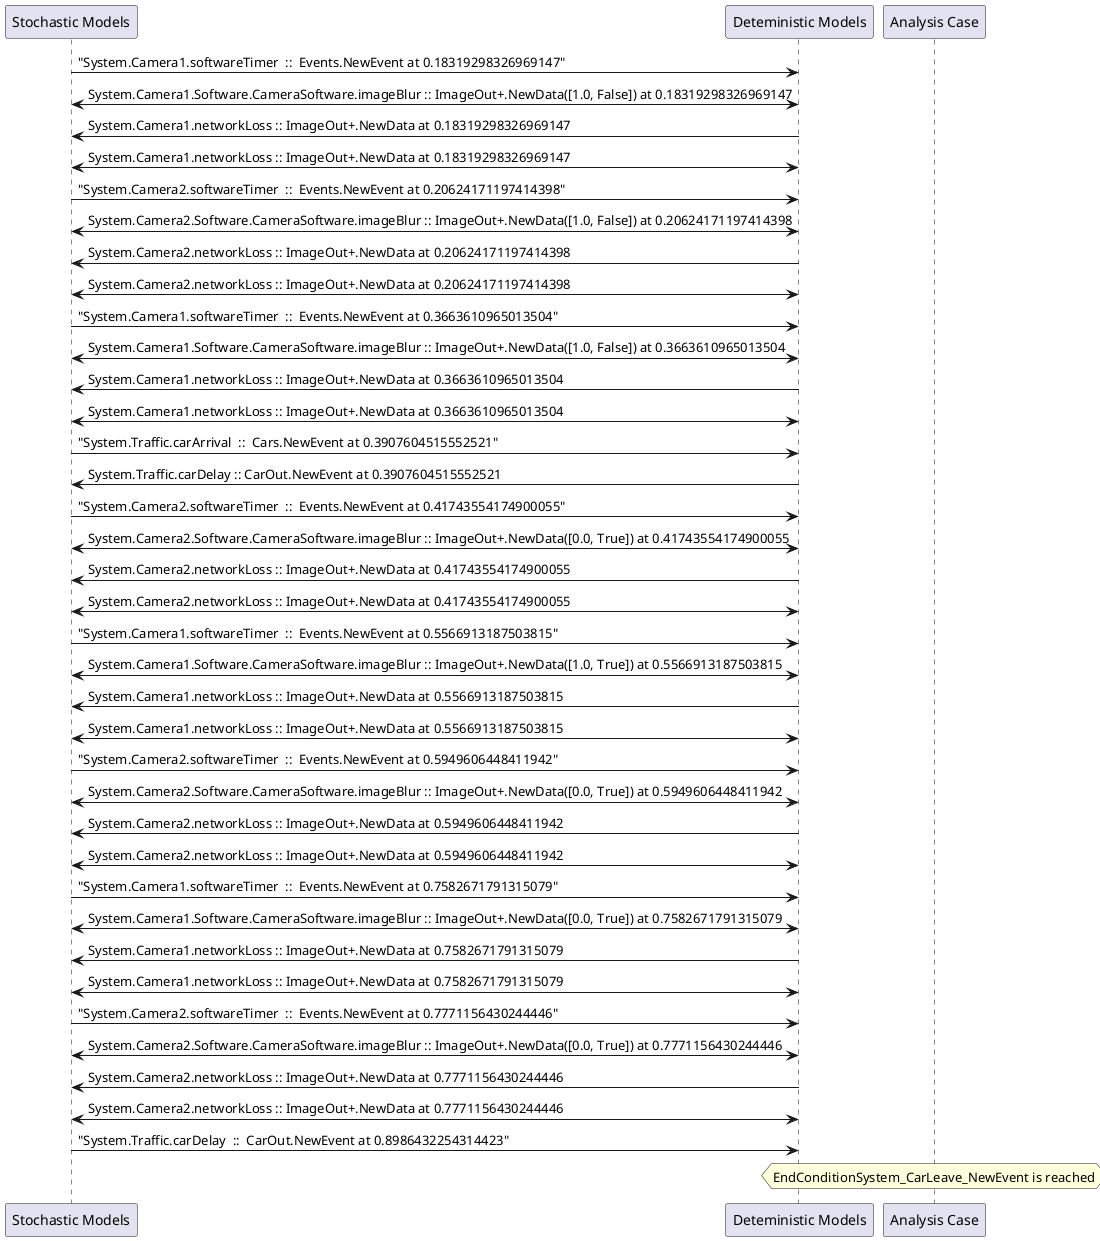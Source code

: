 
	@startuml
	participant "Stochastic Models" as stochmodel
	participant "Deteministic Models" as detmodel
	participant "Analysis Case" as analysis
	{25899_stop} stochmodel -> detmodel : "System.Camera1.softwareTimer  ::  Events.NewEvent at 0.18319298326969147"
detmodel <-> stochmodel : System.Camera1.Software.CameraSoftware.imageBlur :: ImageOut+.NewData([1.0, False]) at 0.18319298326969147
detmodel -> stochmodel : System.Camera1.networkLoss :: ImageOut+.NewData at 0.18319298326969147
detmodel <-> stochmodel : System.Camera1.networkLoss :: ImageOut+.NewData at 0.18319298326969147
{25915_stop} stochmodel -> detmodel : "System.Camera2.softwareTimer  ::  Events.NewEvent at 0.20624171197414398"
detmodel <-> stochmodel : System.Camera2.Software.CameraSoftware.imageBlur :: ImageOut+.NewData([1.0, False]) at 0.20624171197414398
detmodel -> stochmodel : System.Camera2.networkLoss :: ImageOut+.NewData at 0.20624171197414398
detmodel <-> stochmodel : System.Camera2.networkLoss :: ImageOut+.NewData at 0.20624171197414398
{25900_stop} stochmodel -> detmodel : "System.Camera1.softwareTimer  ::  Events.NewEvent at 0.3663610965013504"
detmodel <-> stochmodel : System.Camera1.Software.CameraSoftware.imageBlur :: ImageOut+.NewData([1.0, False]) at 0.3663610965013504
detmodel -> stochmodel : System.Camera1.networkLoss :: ImageOut+.NewData at 0.3663610965013504
detmodel <-> stochmodel : System.Camera1.networkLoss :: ImageOut+.NewData at 0.3663610965013504
{25931_stop} stochmodel -> detmodel : "System.Traffic.carArrival  ::  Cars.NewEvent at 0.3907604515552521"
{25940_start} detmodel -> stochmodel : System.Traffic.carDelay :: CarOut.NewEvent at 0.3907604515552521
{25916_stop} stochmodel -> detmodel : "System.Camera2.softwareTimer  ::  Events.NewEvent at 0.41743554174900055"
detmodel <-> stochmodel : System.Camera2.Software.CameraSoftware.imageBlur :: ImageOut+.NewData([0.0, True]) at 0.41743554174900055
detmodel -> stochmodel : System.Camera2.networkLoss :: ImageOut+.NewData at 0.41743554174900055
detmodel <-> stochmodel : System.Camera2.networkLoss :: ImageOut+.NewData at 0.41743554174900055
{25901_stop} stochmodel -> detmodel : "System.Camera1.softwareTimer  ::  Events.NewEvent at 0.5566913187503815"
detmodel <-> stochmodel : System.Camera1.Software.CameraSoftware.imageBlur :: ImageOut+.NewData([1.0, True]) at 0.5566913187503815
detmodel -> stochmodel : System.Camera1.networkLoss :: ImageOut+.NewData at 0.5566913187503815
detmodel <-> stochmodel : System.Camera1.networkLoss :: ImageOut+.NewData at 0.5566913187503815
{25917_stop} stochmodel -> detmodel : "System.Camera2.softwareTimer  ::  Events.NewEvent at 0.5949606448411942"
detmodel <-> stochmodel : System.Camera2.Software.CameraSoftware.imageBlur :: ImageOut+.NewData([0.0, True]) at 0.5949606448411942
detmodel -> stochmodel : System.Camera2.networkLoss :: ImageOut+.NewData at 0.5949606448411942
detmodel <-> stochmodel : System.Camera2.networkLoss :: ImageOut+.NewData at 0.5949606448411942
{25902_stop} stochmodel -> detmodel : "System.Camera1.softwareTimer  ::  Events.NewEvent at 0.7582671791315079"
detmodel <-> stochmodel : System.Camera1.Software.CameraSoftware.imageBlur :: ImageOut+.NewData([0.0, True]) at 0.7582671791315079
detmodel -> stochmodel : System.Camera1.networkLoss :: ImageOut+.NewData at 0.7582671791315079
detmodel <-> stochmodel : System.Camera1.networkLoss :: ImageOut+.NewData at 0.7582671791315079
{25918_stop} stochmodel -> detmodel : "System.Camera2.softwareTimer  ::  Events.NewEvent at 0.7771156430244446"
detmodel <-> stochmodel : System.Camera2.Software.CameraSoftware.imageBlur :: ImageOut+.NewData([0.0, True]) at 0.7771156430244446
detmodel -> stochmodel : System.Camera2.networkLoss :: ImageOut+.NewData at 0.7771156430244446
detmodel <-> stochmodel : System.Camera2.networkLoss :: ImageOut+.NewData at 0.7771156430244446
{25940_stop} stochmodel -> detmodel : "System.Traffic.carDelay  ::  CarOut.NewEvent at 0.8986432254314423"
{25940_start} <-> {25940_stop} : delay
hnote over analysis 
EndConditionSystem_CarLeave_NewEvent is reached
endnote
@enduml